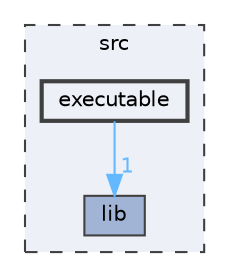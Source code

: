 digraph "src/executable"
{
 // LATEX_PDF_SIZE
  bgcolor="transparent";
  edge [fontname=Helvetica,fontsize=10,labelfontname=Helvetica,labelfontsize=10];
  node [fontname=Helvetica,fontsize=10,shape=box,height=0.2,width=0.4];
  compound=true
  subgraph clusterdir_68267d1309a1af8e8297ef4c3efbcdba {
    graph [ bgcolor="#edf0f7", pencolor="grey25", label="src", fontname=Helvetica,fontsize=10 style="filled,dashed", URL="dir_68267d1309a1af8e8297ef4c3efbcdba.html",tooltip=""]
  dir_c85d3e3c5052e9ad9ce18c6863244a25 [label="lib", fillcolor="#a2b4d6", color="grey25", style="filled", URL="dir_c85d3e3c5052e9ad9ce18c6863244a25.html",tooltip=""];
  dir_6c0f686cdd820860e1d982b1b6637a84 [label="executable", fillcolor="#edf0f7", color="grey25", style="filled,bold", URL="dir_6c0f686cdd820860e1d982b1b6637a84.html",tooltip=""];
  }
  dir_6c0f686cdd820860e1d982b1b6637a84->dir_c85d3e3c5052e9ad9ce18c6863244a25 [headlabel="1", labeldistance=1.5 headhref="dir_000024_000030.html" href="dir_000024_000030.html" color="steelblue1" fontcolor="steelblue1"];
}
